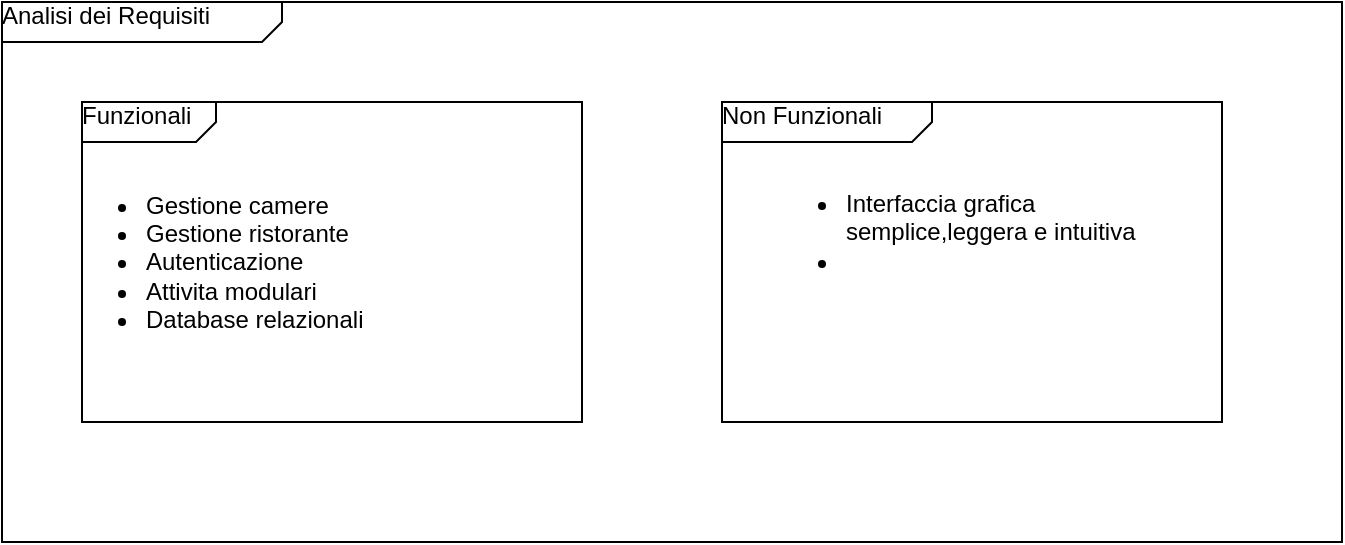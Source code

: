 <mxfile version="14.5.1" type="github">
  <diagram id="C5RBs43oDa-KdzZeNtuy" name="Page-1">
    <mxGraphModel dx="1422" dy="763" grid="1" gridSize="10" guides="1" tooltips="1" connect="1" arrows="1" fold="1" page="1" pageScale="1" pageWidth="827" pageHeight="1169" math="0" shadow="0">
      <root>
        <mxCell id="WIyWlLk6GJQsqaUBKTNV-0" />
        <mxCell id="WIyWlLk6GJQsqaUBKTNV-1" parent="WIyWlLk6GJQsqaUBKTNV-0" />
        <mxCell id="Pwwx5OgXnvk-JeBYDkTg-6" value="Analisi dei Requisiti" style="html=1;shape=mxgraph.sysml.package;overflow=fill;labelX=140;align=left;spacingLeft=5;verticalAlign=top;spacingTop=-3;" vertex="1" parent="WIyWlLk6GJQsqaUBKTNV-1">
          <mxGeometry x="80" y="40" width="670" height="270" as="geometry" />
        </mxCell>
        <mxCell id="Pwwx5OgXnvk-JeBYDkTg-10" value="&lt;div&gt;Funzionali&lt;/div&gt;&lt;div&gt;&lt;br&gt;&lt;/div&gt;" style="html=1;shape=mxgraph.sysml.package;align=left;spacingLeft=5;verticalAlign=top;spacingTop=-3;labelX=67;html=1;overflow=fill;" vertex="1" parent="WIyWlLk6GJQsqaUBKTNV-1">
          <mxGeometry x="120" y="90" width="250" height="160" as="geometry" />
        </mxCell>
        <mxCell id="Pwwx5OgXnvk-JeBYDkTg-11" value="Non Funzionali" style="html=1;shape=mxgraph.sysml.package;align=left;spacingLeft=5;verticalAlign=top;spacingTop=-3;labelX=105;html=1;overflow=fill;" vertex="1" parent="WIyWlLk6GJQsqaUBKTNV-1">
          <mxGeometry x="440" y="90" width="250" height="160" as="geometry" />
        </mxCell>
        <mxCell id="Pwwx5OgXnvk-JeBYDkTg-12" value="&lt;ul&gt;&lt;li&gt;Gestione camere&lt;/li&gt;&lt;li&gt;Gestione ristorante&lt;/li&gt;&lt;li&gt;Autenticazione&lt;/li&gt;&lt;li&gt;Attivita modulari&lt;/li&gt;&lt;li&gt;Database relazionali&lt;br&gt;&lt;/li&gt;&lt;/ul&gt;" style="text;strokeColor=none;fillColor=none;html=1;whiteSpace=wrap;verticalAlign=middle;overflow=hidden;" vertex="1" parent="WIyWlLk6GJQsqaUBKTNV-1">
          <mxGeometry x="110" y="115" width="220" height="110" as="geometry" />
        </mxCell>
        <mxCell id="Pwwx5OgXnvk-JeBYDkTg-14" value="&lt;ul&gt;&lt;li&gt;Interfaccia grafica semplice,leggera e intuitiva&lt;/li&gt;&lt;li&gt;&lt;br&gt;&lt;/li&gt;&lt;/ul&gt;" style="text;strokeColor=none;fillColor=none;html=1;whiteSpace=wrap;verticalAlign=middle;overflow=hidden;" vertex="1" parent="WIyWlLk6GJQsqaUBKTNV-1">
          <mxGeometry x="460" y="115" width="210" height="80" as="geometry" />
        </mxCell>
      </root>
    </mxGraphModel>
  </diagram>
</mxfile>
